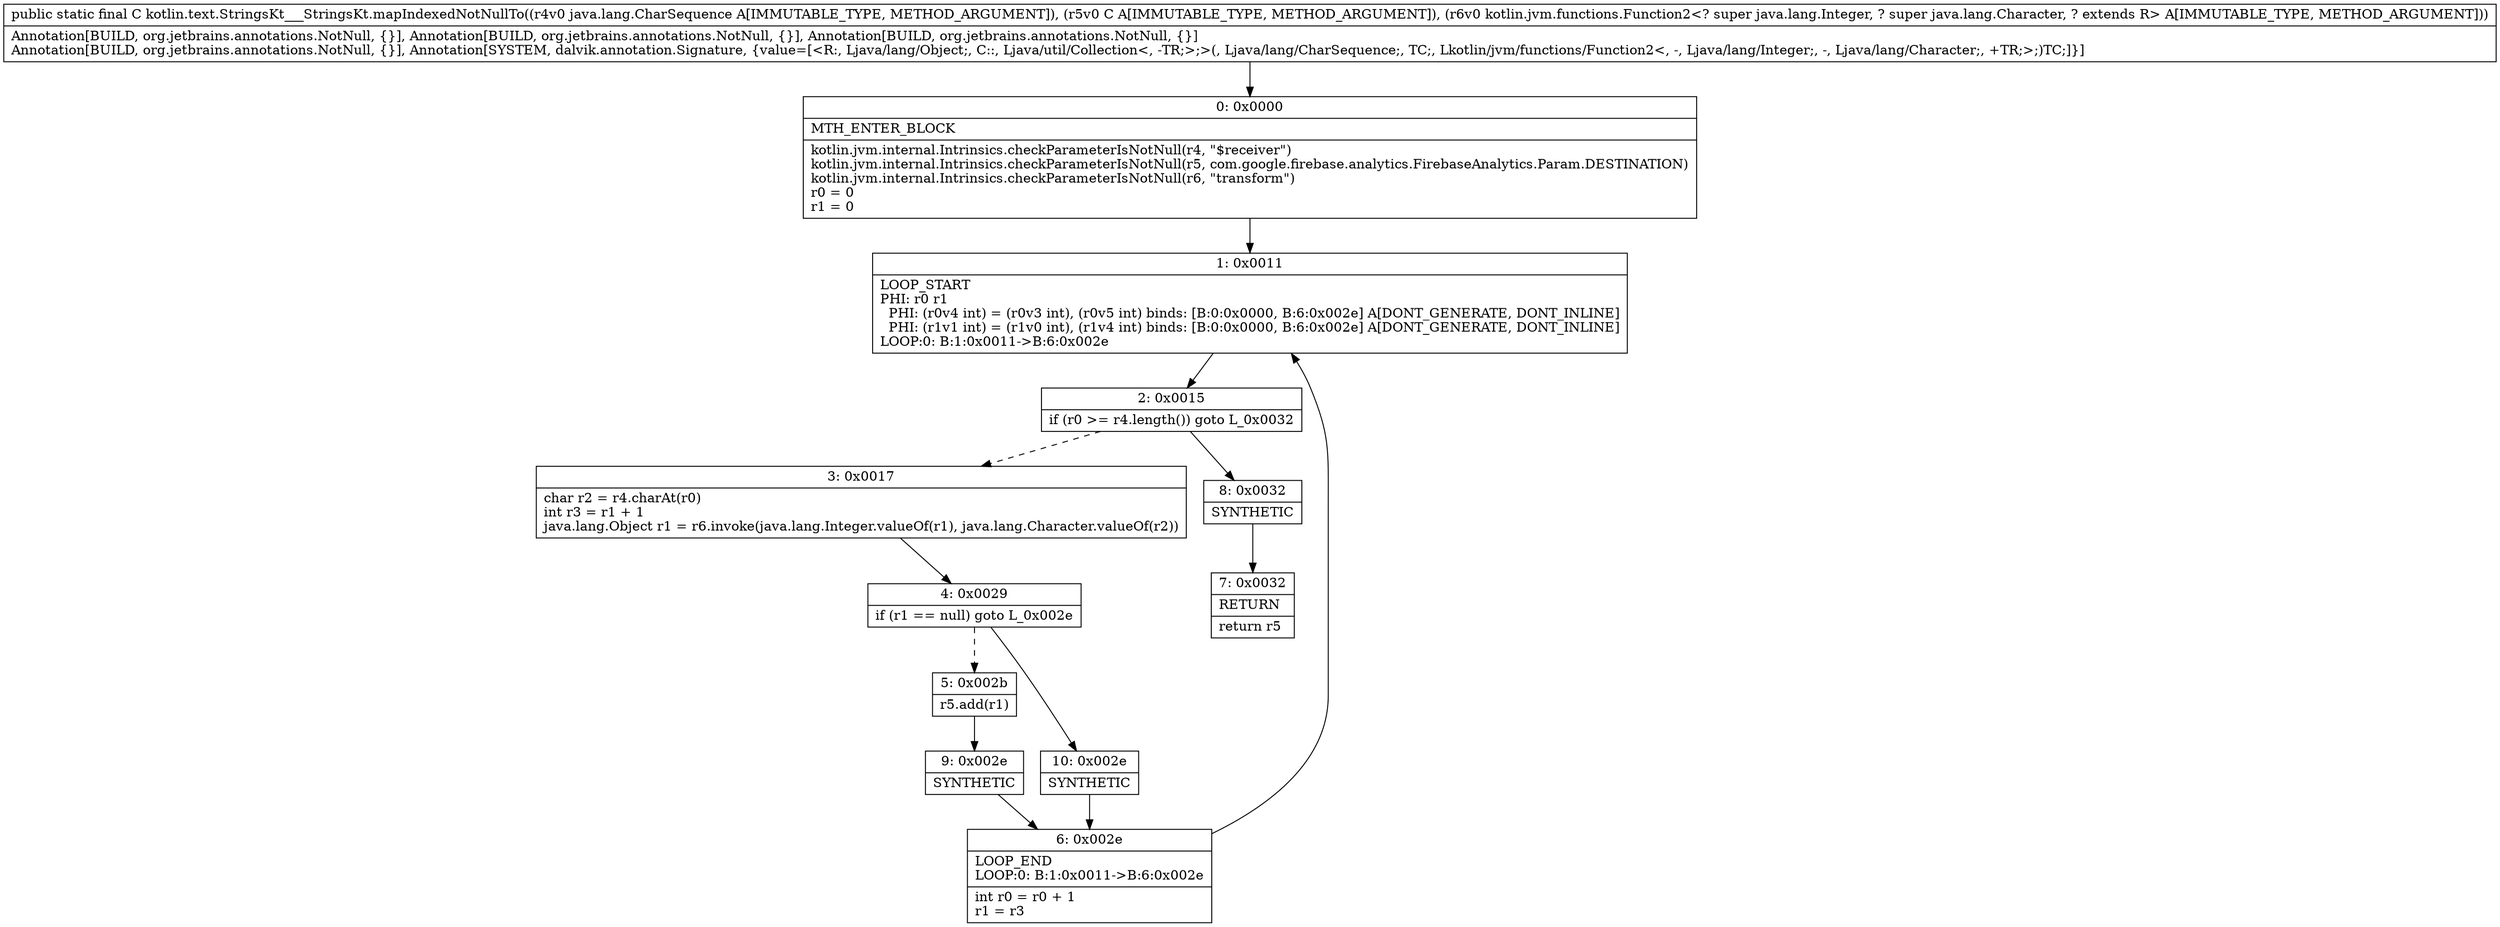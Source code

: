 digraph "CFG forkotlin.text.StringsKt___StringsKt.mapIndexedNotNullTo(Ljava\/lang\/CharSequence;Ljava\/util\/Collection;Lkotlin\/jvm\/functions\/Function2;)Ljava\/util\/Collection;" {
Node_0 [shape=record,label="{0\:\ 0x0000|MTH_ENTER_BLOCK\l|kotlin.jvm.internal.Intrinsics.checkParameterIsNotNull(r4, \"$receiver\")\lkotlin.jvm.internal.Intrinsics.checkParameterIsNotNull(r5, com.google.firebase.analytics.FirebaseAnalytics.Param.DESTINATION)\lkotlin.jvm.internal.Intrinsics.checkParameterIsNotNull(r6, \"transform\")\lr0 = 0\lr1 = 0\l}"];
Node_1 [shape=record,label="{1\:\ 0x0011|LOOP_START\lPHI: r0 r1 \l  PHI: (r0v4 int) = (r0v3 int), (r0v5 int) binds: [B:0:0x0000, B:6:0x002e] A[DONT_GENERATE, DONT_INLINE]\l  PHI: (r1v1 int) = (r1v0 int), (r1v4 int) binds: [B:0:0x0000, B:6:0x002e] A[DONT_GENERATE, DONT_INLINE]\lLOOP:0: B:1:0x0011\-\>B:6:0x002e\l}"];
Node_2 [shape=record,label="{2\:\ 0x0015|if (r0 \>= r4.length()) goto L_0x0032\l}"];
Node_3 [shape=record,label="{3\:\ 0x0017|char r2 = r4.charAt(r0)\lint r3 = r1 + 1\ljava.lang.Object r1 = r6.invoke(java.lang.Integer.valueOf(r1), java.lang.Character.valueOf(r2))\l}"];
Node_4 [shape=record,label="{4\:\ 0x0029|if (r1 == null) goto L_0x002e\l}"];
Node_5 [shape=record,label="{5\:\ 0x002b|r5.add(r1)\l}"];
Node_6 [shape=record,label="{6\:\ 0x002e|LOOP_END\lLOOP:0: B:1:0x0011\-\>B:6:0x002e\l|int r0 = r0 + 1\lr1 = r3\l}"];
Node_7 [shape=record,label="{7\:\ 0x0032|RETURN\l|return r5\l}"];
Node_8 [shape=record,label="{8\:\ 0x0032|SYNTHETIC\l}"];
Node_9 [shape=record,label="{9\:\ 0x002e|SYNTHETIC\l}"];
Node_10 [shape=record,label="{10\:\ 0x002e|SYNTHETIC\l}"];
MethodNode[shape=record,label="{public static final C kotlin.text.StringsKt___StringsKt.mapIndexedNotNullTo((r4v0 java.lang.CharSequence A[IMMUTABLE_TYPE, METHOD_ARGUMENT]), (r5v0 C A[IMMUTABLE_TYPE, METHOD_ARGUMENT]), (r6v0 kotlin.jvm.functions.Function2\<? super java.lang.Integer, ? super java.lang.Character, ? extends R\> A[IMMUTABLE_TYPE, METHOD_ARGUMENT]))  | Annotation[BUILD, org.jetbrains.annotations.NotNull, \{\}], Annotation[BUILD, org.jetbrains.annotations.NotNull, \{\}], Annotation[BUILD, org.jetbrains.annotations.NotNull, \{\}]\lAnnotation[BUILD, org.jetbrains.annotations.NotNull, \{\}], Annotation[SYSTEM, dalvik.annotation.Signature, \{value=[\<R:, Ljava\/lang\/Object;, C::, Ljava\/util\/Collection\<, \-TR;\>;\>(, Ljava\/lang\/CharSequence;, TC;, Lkotlin\/jvm\/functions\/Function2\<, \-, Ljava\/lang\/Integer;, \-, Ljava\/lang\/Character;, +TR;\>;)TC;]\}]\l}"];
MethodNode -> Node_0;
Node_0 -> Node_1;
Node_1 -> Node_2;
Node_2 -> Node_3[style=dashed];
Node_2 -> Node_8;
Node_3 -> Node_4;
Node_4 -> Node_5[style=dashed];
Node_4 -> Node_10;
Node_5 -> Node_9;
Node_6 -> Node_1;
Node_8 -> Node_7;
Node_9 -> Node_6;
Node_10 -> Node_6;
}

